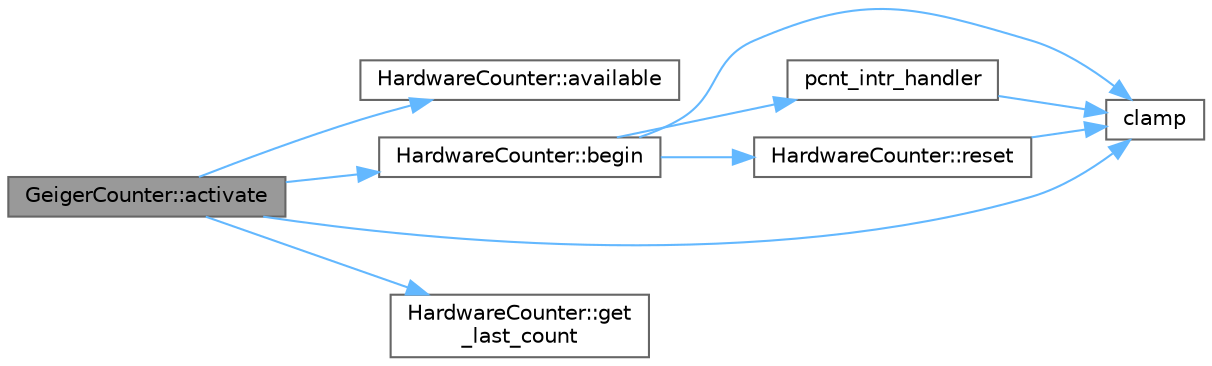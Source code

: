 digraph "GeigerCounter::activate"
{
 // LATEX_PDF_SIZE
  bgcolor="transparent";
  edge [fontname=Helvetica,fontsize=10,labelfontname=Helvetica,labelfontsize=10];
  node [fontname=Helvetica,fontsize=10,shape=box,height=0.2,width=0.4];
  rankdir="LR";
  Node1 [id="Node000001",label="GeigerCounter::activate",height=0.2,width=0.4,color="gray40", fillcolor="grey60", style="filled", fontcolor="black",tooltip=" "];
  Node1 -> Node2 [id="edge1_Node000001_Node000002",color="steelblue1",style="solid",tooltip=" "];
  Node2 [id="Node000002",label="HardwareCounter::available",height=0.2,width=0.4,color="grey40", fillcolor="white", style="filled",URL="$class_hardware_counter.html#a8b1831862879280db14b8a7406169e7c",tooltip=" "];
  Node1 -> Node3 [id="edge2_Node000001_Node000003",color="steelblue1",style="solid",tooltip=" "];
  Node3 [id="Node000003",label="HardwareCounter::begin",height=0.2,width=0.4,color="grey40", fillcolor="white", style="filled",URL="$class_hardware_counter.html#a8fea25ffc725082777e559bca13f5db7",tooltip=" "];
  Node3 -> Node4 [id="edge3_Node000003_Node000004",color="steelblue1",style="solid",tooltip=" "];
  Node4 [id="Node000004",label="clamp",height=0.2,width=0.4,color="grey40", fillcolor="white", style="filled",URL="$archive_2bgeigie__firmware__pio_2src_2configuration__server_8cpp.html#aed8613cf8a8e4ab677db757821414653",tooltip=" "];
  Node3 -> Node5 [id="edge4_Node000003_Node000005",color="steelblue1",style="solid",tooltip=" "];
  Node5 [id="Node000005",label="pcnt_intr_handler",height=0.2,width=0.4,color="grey40", fillcolor="white", style="filled",URL="$hardwarecounter_8cpp.html#a90ea1c07ae1f9c94a7c3ad2139f4ebb6",tooltip=" "];
  Node5 -> Node4 [id="edge5_Node000005_Node000004",color="steelblue1",style="solid",tooltip=" "];
  Node3 -> Node6 [id="edge6_Node000003_Node000006",color="steelblue1",style="solid",tooltip=" "];
  Node6 [id="Node000006",label="HardwareCounter::reset",height=0.2,width=0.4,color="grey40", fillcolor="white", style="filled",URL="$class_hardware_counter.html#aa7f151e2edd3d718edab3568ffc75dc4",tooltip=" "];
  Node6 -> Node4 [id="edge7_Node000006_Node000004",color="steelblue1",style="solid",tooltip=" "];
  Node1 -> Node4 [id="edge8_Node000001_Node000004",color="steelblue1",style="solid",tooltip=" "];
  Node1 -> Node7 [id="edge9_Node000001_Node000007",color="steelblue1",style="solid",tooltip=" "];
  Node7 [id="Node000007",label="HardwareCounter::get\l_last_count",height=0.2,width=0.4,color="grey40", fillcolor="white", style="filled",URL="$class_hardware_counter.html#ad8529a6e8473d44f214dd1649fed8c38",tooltip=" "];
}
